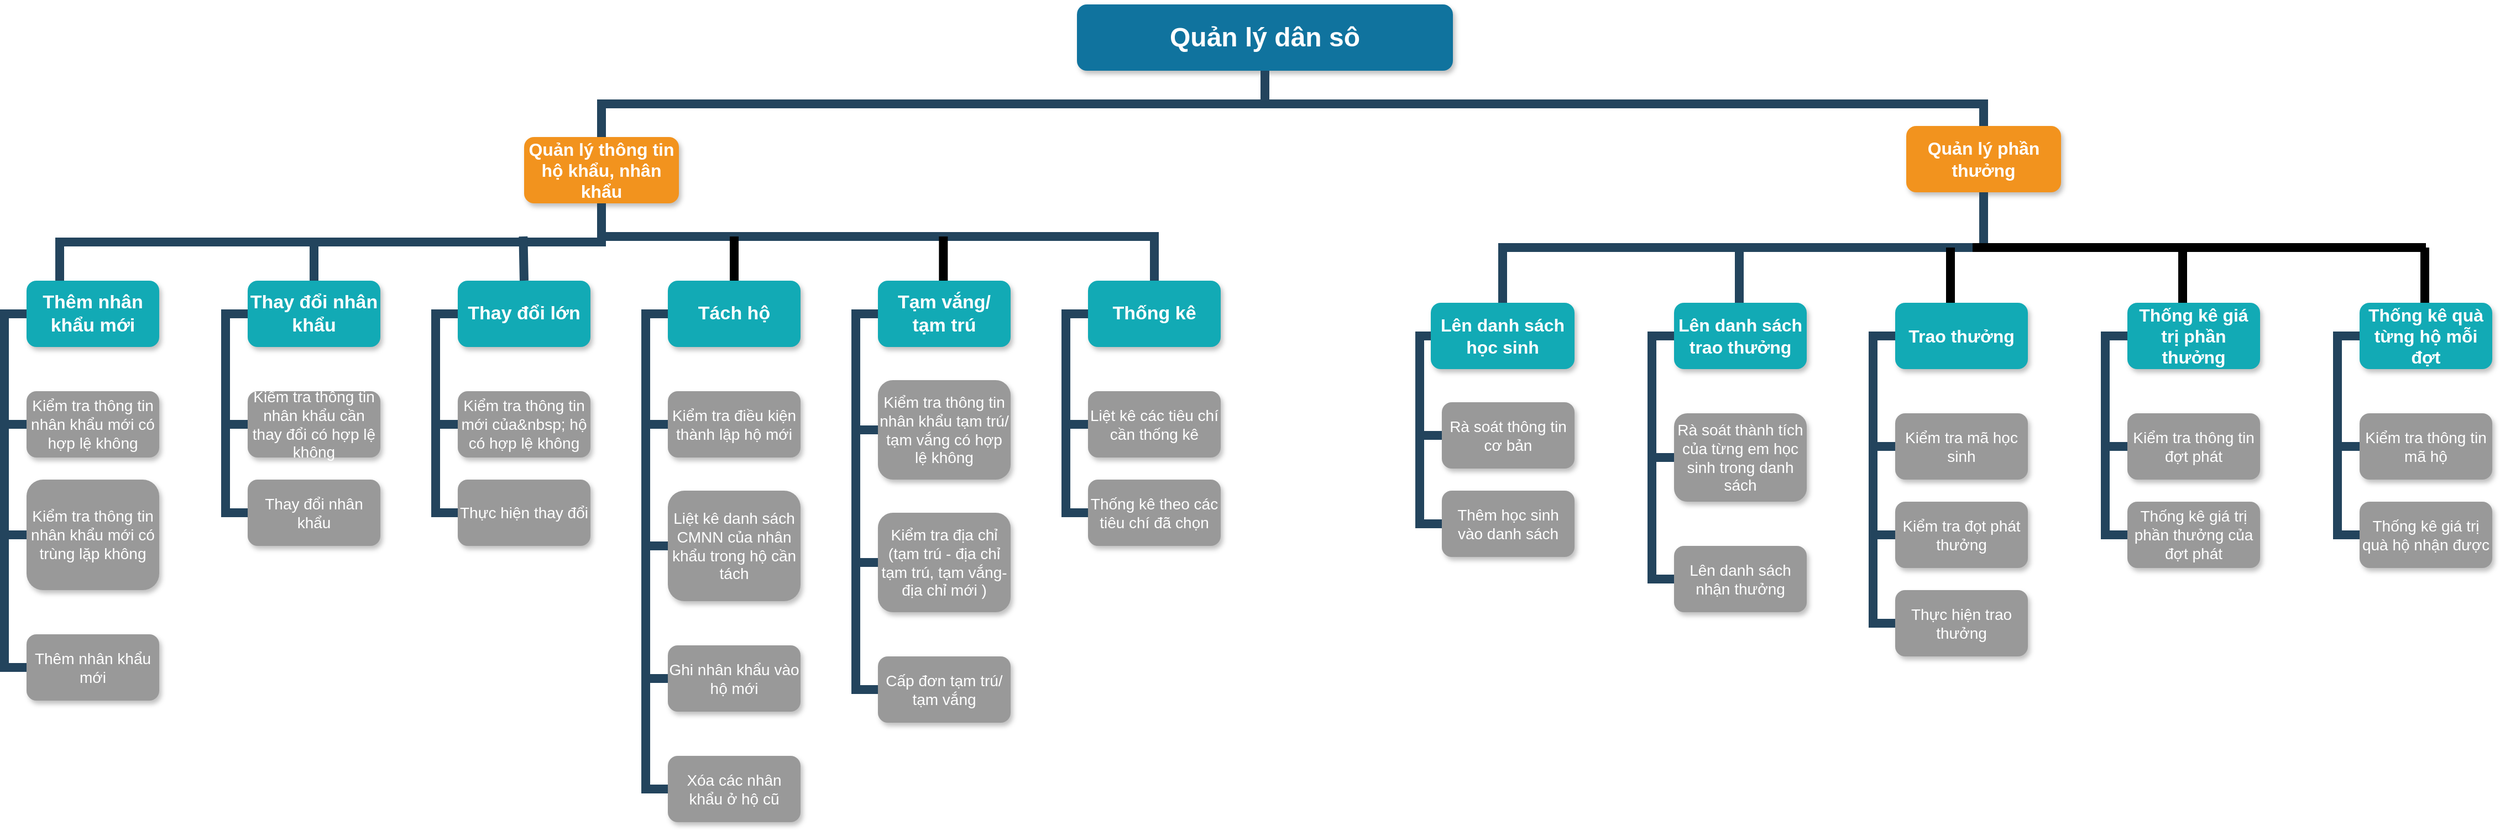<mxfile version="20.5.1" type="github">
  <diagram name="Page-1" id="64c3da0e-402f-94eb-ee01-a36477274f13">
    <mxGraphModel dx="3107" dy="1287" grid="1" gridSize="10" guides="1" tooltips="1" connect="1" arrows="1" fold="1" page="0" pageScale="1" pageWidth="1169" pageHeight="826" background="none" math="0" shadow="0">
      <root>
        <mxCell id="0" />
        <mxCell id="1" parent="0" />
        <mxCell id="2" value="Quản lý dân sô" style="whiteSpace=wrap;rounded=1;shadow=1;fillColor=#10739E;strokeColor=none;fontColor=#FFFFFF;fontStyle=1;fontSize=24" parent="1" vertex="1">
          <mxGeometry x="210" y="50" width="340" height="60" as="geometry" />
        </mxCell>
        <mxCell id="3" value="Quản lý thông tin hộ khẩu, nhân khẩu" style="whiteSpace=wrap;rounded=1;fillColor=#F2931E;strokeColor=none;shadow=1;fontColor=#FFFFFF;fontStyle=1;fontSize=16;" parent="1" vertex="1">
          <mxGeometry x="-290" y="170.0" width="140" height="60" as="geometry" />
        </mxCell>
        <mxCell id="4" value="Quản lý phần thưởng" style="whiteSpace=wrap;rounded=1;fillColor=#F2931E;strokeColor=none;shadow=1;fontColor=#FFFFFF;fontStyle=1;fontSize=16;" parent="1" vertex="1">
          <mxGeometry x="960" y="160.0" width="140" height="60" as="geometry" />
        </mxCell>
        <mxCell id="10" value="Thay đổi nhân khẩu" style="whiteSpace=wrap;rounded=1;fillColor=#12AAB5;strokeColor=none;shadow=1;fontColor=#FFFFFF;fontSize=17;fontStyle=1" parent="1" vertex="1">
          <mxGeometry x="-540" y="300.0" width="120" height="60" as="geometry" />
        </mxCell>
        <mxCell id="23" value="Kiểm tra thông tin nhân khẩu cần thay đổi có hợp lệ không" style="whiteSpace=wrap;rounded=1;fillColor=#999999;strokeColor=none;shadow=1;fontColor=#FFFFFF;fontStyle=0;fontSize=14;" parent="1" vertex="1">
          <mxGeometry x="-540" y="400.0" width="120" height="60" as="geometry" />
        </mxCell>
        <mxCell id="24" value="Thay đổi nhân khẩu" style="whiteSpace=wrap;rounded=1;fillColor=#999999;strokeColor=none;shadow=1;fontColor=#FFFFFF;fontStyle=0;fontSize=14;" parent="1" vertex="1">
          <mxGeometry x="-540.0" y="480.0" width="120" height="60" as="geometry" />
        </mxCell>
        <mxCell id="43" value="Lên danh sách học sinh" style="whiteSpace=wrap;rounded=1;fillColor=#12AAB5;strokeColor=none;shadow=1;fontColor=#FFFFFF;fontSize=16;fontStyle=1" parent="1" vertex="1">
          <mxGeometry x="530" y="320" width="130" height="60" as="geometry" />
        </mxCell>
        <mxCell id="45" value="Rà soát thông tin cơ bản" style="whiteSpace=wrap;rounded=1;fillColor=#999999;strokeColor=none;shadow=1;fontColor=#FFFFFF;fontStyle=0;fontSize=14;" parent="1" vertex="1">
          <mxGeometry x="540.0" y="410.0" width="120" height="60" as="geometry" />
        </mxCell>
        <mxCell id="46" value="Thêm học sinh vào danh sách" style="whiteSpace=wrap;rounded=1;fillColor=#999999;strokeColor=none;shadow=1;fontColor=#FFFFFF;fontStyle=0;fontSize=14;" parent="1" vertex="1">
          <mxGeometry x="540.0" y="490.0" width="120" height="60" as="geometry" />
        </mxCell>
        <mxCell id="103" value="" style="edgeStyle=elbowEdgeStyle;elbow=vertical;rounded=0;fontColor=#000000;endArrow=none;endFill=0;strokeWidth=8;strokeColor=#23445D;" parent="1" source="3" target="10" edge="1">
          <mxGeometry width="100" height="100" relative="1" as="geometry">
            <mxPoint x="20" y="290" as="sourcePoint" />
            <mxPoint x="120" y="190" as="targetPoint" />
          </mxGeometry>
        </mxCell>
        <mxCell id="105" value="" style="edgeStyle=elbowEdgeStyle;elbow=horizontal;rounded=0;fontColor=#000000;endArrow=none;endFill=0;strokeWidth=8;strokeColor=#23445D;" parent="1" source="10" target="23" edge="1">
          <mxGeometry width="100" height="100" relative="1" as="geometry">
            <mxPoint x="-600" y="480" as="sourcePoint" />
            <mxPoint x="-500" y="380" as="targetPoint" />
            <Array as="points">
              <mxPoint x="-560" y="380" />
            </Array>
          </mxGeometry>
        </mxCell>
        <mxCell id="106" value="" style="edgeStyle=elbowEdgeStyle;elbow=horizontal;rounded=0;fontColor=#000000;endArrow=none;endFill=0;strokeWidth=8;strokeColor=#23445D;" parent="1" source="10" target="24" edge="1">
          <mxGeometry width="100" height="100" relative="1" as="geometry">
            <mxPoint x="-530" y="340" as="sourcePoint" />
            <mxPoint x="-530" y="440" as="targetPoint" />
            <Array as="points">
              <mxPoint x="-560" y="400" />
            </Array>
          </mxGeometry>
        </mxCell>
        <mxCell id="116" value="" style="edgeStyle=elbowEdgeStyle;elbow=vertical;rounded=0;fontColor=#000000;endArrow=none;endFill=0;strokeWidth=8;strokeColor=#23445D;" parent="1" source="4" target="43" edge="1">
          <mxGeometry width="100" height="100" relative="1" as="geometry">
            <mxPoint x="240" y="240.0" as="sourcePoint" />
            <mxPoint x="140" y="310" as="targetPoint" />
          </mxGeometry>
        </mxCell>
        <mxCell id="118" value="" style="edgeStyle=elbowEdgeStyle;elbow=horizontal;rounded=0;fontColor=#000000;endArrow=none;endFill=0;strokeWidth=8;strokeColor=#23445D;" parent="1" source="43" target="45" edge="1">
          <mxGeometry width="100" height="100" relative="1" as="geometry">
            <mxPoint x="520" y="340.0" as="sourcePoint" />
            <mxPoint x="530.0" y="440" as="targetPoint" />
            <Array as="points">
              <mxPoint x="520" y="390" />
            </Array>
          </mxGeometry>
        </mxCell>
        <mxCell id="119" value="" style="edgeStyle=elbowEdgeStyle;elbow=horizontal;rounded=0;fontColor=#000000;endArrow=none;endFill=0;strokeWidth=8;strokeColor=#23445D;" parent="1" source="43" target="46" edge="1">
          <mxGeometry width="100" height="100" relative="1" as="geometry">
            <mxPoint x="530" y="340" as="sourcePoint" />
            <mxPoint x="530.0" y="520" as="targetPoint" />
            <Array as="points">
              <mxPoint x="520" y="430" />
            </Array>
          </mxGeometry>
        </mxCell>
        <mxCell id="229" value="" style="edgeStyle=elbowEdgeStyle;elbow=vertical;rounded=0;fontColor=#000000;endArrow=none;endFill=0;strokeWidth=8;strokeColor=#23445D;" parent="1" source="2" target="3" edge="1">
          <mxGeometry width="100" height="100" relative="1" as="geometry">
            <mxPoint x="540" y="140" as="sourcePoint" />
            <mxPoint x="640" y="40" as="targetPoint" />
          </mxGeometry>
        </mxCell>
        <mxCell id="230" value="" style="edgeStyle=elbowEdgeStyle;elbow=vertical;rounded=0;fontColor=#000000;endArrow=none;endFill=0;strokeWidth=8;strokeColor=#23445D;" parent="1" source="2" target="4" edge="1">
          <mxGeometry width="100" height="100" relative="1" as="geometry">
            <mxPoint x="550" y="150" as="sourcePoint" />
            <mxPoint x="650" y="50" as="targetPoint" />
            <Array as="points">
              <mxPoint x="710" y="140" />
            </Array>
          </mxGeometry>
        </mxCell>
        <mxCell id="Pvc_LrXksF8-Iq35pGag-325" value="Thay đổi lớn" style="whiteSpace=wrap;rounded=1;fillColor=#12AAB5;strokeColor=none;shadow=1;fontColor=#FFFFFF;fontSize=17;fontStyle=1" parent="1" vertex="1">
          <mxGeometry x="-350" y="300" width="120" height="60" as="geometry" />
        </mxCell>
        <mxCell id="Pvc_LrXksF8-Iq35pGag-326" value="Kiểm tra thông tin mới của&amp;nbsp; hộ có hợp lệ không" style="whiteSpace=wrap;rounded=1;fillColor=#999999;strokeColor=none;shadow=1;fontColor=#FFFFFF;fontStyle=0;fontSize=14;" parent="1" vertex="1">
          <mxGeometry x="-350" y="400.0" width="120" height="60" as="geometry" />
        </mxCell>
        <mxCell id="Pvc_LrXksF8-Iq35pGag-327" value="Thực hiện thay đổi" style="whiteSpace=wrap;rounded=1;fillColor=#999999;strokeColor=none;shadow=1;fontColor=#FFFFFF;fontStyle=0;fontSize=14;" parent="1" vertex="1">
          <mxGeometry x="-350.0" y="480.0" width="120" height="60" as="geometry" />
        </mxCell>
        <mxCell id="Pvc_LrXksF8-Iq35pGag-331" value="" style="edgeStyle=elbowEdgeStyle;elbow=horizontal;rounded=0;fontColor=#000000;endArrow=none;endFill=0;strokeWidth=8;strokeColor=#23445D;" parent="1" source="Pvc_LrXksF8-Iq35pGag-325" target="Pvc_LrXksF8-Iq35pGag-326" edge="1">
          <mxGeometry width="100" height="100" relative="1" as="geometry">
            <mxPoint x="-410" y="480" as="sourcePoint" />
            <mxPoint x="-310" y="380" as="targetPoint" />
            <Array as="points">
              <mxPoint x="-370" y="380" />
            </Array>
          </mxGeometry>
        </mxCell>
        <mxCell id="Pvc_LrXksF8-Iq35pGag-332" value="" style="edgeStyle=elbowEdgeStyle;elbow=horizontal;rounded=0;fontColor=#000000;endArrow=none;endFill=0;strokeWidth=8;strokeColor=#23445D;" parent="1" source="Pvc_LrXksF8-Iq35pGag-325" target="Pvc_LrXksF8-Iq35pGag-327" edge="1">
          <mxGeometry width="100" height="100" relative="1" as="geometry">
            <mxPoint x="-340" y="340" as="sourcePoint" />
            <mxPoint x="-340" y="440" as="targetPoint" />
            <Array as="points">
              <mxPoint x="-370" y="400" />
            </Array>
          </mxGeometry>
        </mxCell>
        <mxCell id="Pvc_LrXksF8-Iq35pGag-336" value="Tách hộ" style="whiteSpace=wrap;rounded=1;fillColor=#12AAB5;strokeColor=none;shadow=1;fontColor=#FFFFFF;fontSize=17;fontStyle=1" parent="1" vertex="1">
          <mxGeometry x="-160" y="300.0" width="120" height="60" as="geometry" />
        </mxCell>
        <mxCell id="Pvc_LrXksF8-Iq35pGag-337" value="Kiểm tra điều kiện thành lập hộ mới" style="whiteSpace=wrap;rounded=1;fillColor=#999999;strokeColor=none;shadow=1;fontColor=#FFFFFF;fontStyle=0;fontSize=14;" parent="1" vertex="1">
          <mxGeometry x="-160" y="400.0" width="120" height="60" as="geometry" />
        </mxCell>
        <mxCell id="Pvc_LrXksF8-Iq35pGag-338" value="Liệt kê danh sách CMNN của nhân khẩu trong hộ cần tách" style="whiteSpace=wrap;rounded=1;fillColor=#999999;strokeColor=none;shadow=1;fontColor=#FFFFFF;fontStyle=0;fontSize=14;" parent="1" vertex="1">
          <mxGeometry x="-160" y="490" width="120" height="100" as="geometry" />
        </mxCell>
        <mxCell id="Pvc_LrXksF8-Iq35pGag-339" value="Ghi nhân khẩu vào hộ mới" style="whiteSpace=wrap;rounded=1;fillColor=#999999;strokeColor=none;shadow=1;fontColor=#FFFFFF;fontStyle=0;fontSize=14;" parent="1" vertex="1">
          <mxGeometry x="-160" y="630.0" width="120" height="60" as="geometry" />
        </mxCell>
        <mxCell id="Pvc_LrXksF8-Iq35pGag-340" value="Xóa các nhân khẩu ở hộ cũ" style="whiteSpace=wrap;rounded=1;fillColor=#999999;strokeColor=none;shadow=1;fontColor=#FFFFFF;fontStyle=0;fontSize=14;" parent="1" vertex="1">
          <mxGeometry x="-160" y="730" width="120" height="60" as="geometry" />
        </mxCell>
        <mxCell id="Pvc_LrXksF8-Iq35pGag-342" value="" style="edgeStyle=elbowEdgeStyle;elbow=horizontal;rounded=0;fontColor=#000000;endArrow=none;endFill=0;strokeWidth=8;strokeColor=#23445D;" parent="1" source="Pvc_LrXksF8-Iq35pGag-336" target="Pvc_LrXksF8-Iq35pGag-337" edge="1">
          <mxGeometry width="100" height="100" relative="1" as="geometry">
            <mxPoint x="-220" y="480" as="sourcePoint" />
            <mxPoint x="-120" y="380" as="targetPoint" />
            <Array as="points">
              <mxPoint x="-180" y="380" />
            </Array>
          </mxGeometry>
        </mxCell>
        <mxCell id="Pvc_LrXksF8-Iq35pGag-343" value="" style="edgeStyle=elbowEdgeStyle;elbow=horizontal;rounded=0;fontColor=#000000;endArrow=none;endFill=0;strokeWidth=8;strokeColor=#23445D;" parent="1" source="Pvc_LrXksF8-Iq35pGag-336" target="Pvc_LrXksF8-Iq35pGag-338" edge="1">
          <mxGeometry width="100" height="100" relative="1" as="geometry">
            <mxPoint x="-150" y="340" as="sourcePoint" />
            <mxPoint x="-150" y="440" as="targetPoint" />
            <Array as="points">
              <mxPoint x="-180" y="400" />
            </Array>
          </mxGeometry>
        </mxCell>
        <mxCell id="Pvc_LrXksF8-Iq35pGag-345" value="" style="edgeStyle=elbowEdgeStyle;elbow=horizontal;rounded=0;fontColor=#000000;endArrow=none;endFill=0;strokeWidth=8;strokeColor=#23445D;" parent="1" source="Pvc_LrXksF8-Iq35pGag-336" target="Pvc_LrXksF8-Iq35pGag-340" edge="1">
          <mxGeometry width="100" height="100" relative="1" as="geometry">
            <mxPoint x="-130" y="360" as="sourcePoint" />
            <mxPoint x="-130" y="460" as="targetPoint" />
            <Array as="points">
              <mxPoint x="-180" y="410" />
            </Array>
          </mxGeometry>
        </mxCell>
        <mxCell id="Pvc_LrXksF8-Iq35pGag-346" value="" style="edgeStyle=elbowEdgeStyle;elbow=horizontal;rounded=0;fontColor=#000000;endArrow=none;endFill=0;strokeWidth=8;strokeColor=#23445D;" parent="1" source="Pvc_LrXksF8-Iq35pGag-336" target="Pvc_LrXksF8-Iq35pGag-339" edge="1">
          <mxGeometry width="100" height="100" relative="1" as="geometry">
            <mxPoint x="-120" y="370" as="sourcePoint" />
            <mxPoint x="-120" y="470" as="targetPoint" />
            <Array as="points">
              <mxPoint x="-180" y="430" />
            </Array>
          </mxGeometry>
        </mxCell>
        <mxCell id="Pvc_LrXksF8-Iq35pGag-347" value="Tạm vắng/ tạm trú" style="whiteSpace=wrap;rounded=1;fillColor=#12AAB5;strokeColor=none;shadow=1;fontColor=#FFFFFF;fontSize=17;fontStyle=1" parent="1" vertex="1">
          <mxGeometry x="30" y="300.0" width="120" height="60" as="geometry" />
        </mxCell>
        <mxCell id="Pvc_LrXksF8-Iq35pGag-348" value="Kiểm tra thông tin nhân khẩu tạm trú/ tạm vắng có hợp lệ không" style="whiteSpace=wrap;rounded=1;fillColor=#999999;strokeColor=none;shadow=1;fontColor=#FFFFFF;fontStyle=0;fontSize=14;" parent="1" vertex="1">
          <mxGeometry x="30" y="390" width="120" height="90" as="geometry" />
        </mxCell>
        <mxCell id="Pvc_LrXksF8-Iq35pGag-349" value="Kiểm tra địa chỉ (tạm trú - địa chỉ tạm trú, tạm vắng- địa chỉ mới )" style="whiteSpace=wrap;rounded=1;fillColor=#999999;strokeColor=none;shadow=1;fontColor=#FFFFFF;fontStyle=0;fontSize=14;" parent="1" vertex="1">
          <mxGeometry x="30" y="510" width="120" height="90" as="geometry" />
        </mxCell>
        <mxCell id="Pvc_LrXksF8-Iq35pGag-350" value="Cấp đơn tạm trú/ tạm vắng" style="whiteSpace=wrap;rounded=1;fillColor=#999999;strokeColor=none;shadow=1;fontColor=#FFFFFF;fontStyle=0;fontSize=14;" parent="1" vertex="1">
          <mxGeometry x="30" y="640.0" width="120" height="60" as="geometry" />
        </mxCell>
        <mxCell id="Pvc_LrXksF8-Iq35pGag-353" value="" style="edgeStyle=elbowEdgeStyle;elbow=horizontal;rounded=0;fontColor=#000000;endArrow=none;endFill=0;strokeWidth=8;strokeColor=#23445D;" parent="1" source="Pvc_LrXksF8-Iq35pGag-347" target="Pvc_LrXksF8-Iq35pGag-348" edge="1">
          <mxGeometry width="100" height="100" relative="1" as="geometry">
            <mxPoint x="-30" y="480" as="sourcePoint" />
            <mxPoint x="70" y="380" as="targetPoint" />
            <Array as="points">
              <mxPoint x="10" y="380" />
            </Array>
          </mxGeometry>
        </mxCell>
        <mxCell id="Pvc_LrXksF8-Iq35pGag-354" value="" style="edgeStyle=elbowEdgeStyle;elbow=horizontal;rounded=0;fontColor=#000000;endArrow=none;endFill=0;strokeWidth=8;strokeColor=#23445D;" parent="1" source="Pvc_LrXksF8-Iq35pGag-347" target="Pvc_LrXksF8-Iq35pGag-349" edge="1">
          <mxGeometry width="100" height="100" relative="1" as="geometry">
            <mxPoint x="40" y="340" as="sourcePoint" />
            <mxPoint x="40" y="440" as="targetPoint" />
            <Array as="points">
              <mxPoint x="10" y="400" />
            </Array>
          </mxGeometry>
        </mxCell>
        <mxCell id="Pvc_LrXksF8-Iq35pGag-357" value="" style="edgeStyle=elbowEdgeStyle;elbow=horizontal;rounded=0;fontColor=#000000;endArrow=none;endFill=0;strokeWidth=8;strokeColor=#23445D;" parent="1" source="Pvc_LrXksF8-Iq35pGag-347" target="Pvc_LrXksF8-Iq35pGag-350" edge="1">
          <mxGeometry width="100" height="100" relative="1" as="geometry">
            <mxPoint x="70" y="370" as="sourcePoint" />
            <mxPoint x="70" y="470" as="targetPoint" />
            <Array as="points">
              <mxPoint x="10" y="430" />
            </Array>
          </mxGeometry>
        </mxCell>
        <mxCell id="Pvc_LrXksF8-Iq35pGag-358" value="Thống kê" style="whiteSpace=wrap;rounded=1;fillColor=#12AAB5;strokeColor=none;shadow=1;fontColor=#FFFFFF;fontSize=17;fontStyle=1" parent="1" vertex="1">
          <mxGeometry x="220" y="300.0" width="120" height="60" as="geometry" />
        </mxCell>
        <mxCell id="Pvc_LrXksF8-Iq35pGag-359" value="Liệt kê các tiêu chí cần thống kê" style="whiteSpace=wrap;rounded=1;fillColor=#999999;strokeColor=none;shadow=1;fontColor=#FFFFFF;fontStyle=0;fontSize=14;" parent="1" vertex="1">
          <mxGeometry x="220" y="400.0" width="120" height="60" as="geometry" />
        </mxCell>
        <mxCell id="Pvc_LrXksF8-Iq35pGag-360" value="Thống kê theo các tiêu chí đã chọn" style="whiteSpace=wrap;rounded=1;fillColor=#999999;strokeColor=none;shadow=1;fontColor=#FFFFFF;fontStyle=0;fontSize=14;" parent="1" vertex="1">
          <mxGeometry x="220.0" y="480.0" width="120" height="60" as="geometry" />
        </mxCell>
        <mxCell id="Pvc_LrXksF8-Iq35pGag-364" value="" style="edgeStyle=elbowEdgeStyle;elbow=horizontal;rounded=0;fontColor=#000000;endArrow=none;endFill=0;strokeWidth=8;strokeColor=#23445D;" parent="1" source="Pvc_LrXksF8-Iq35pGag-358" target="Pvc_LrXksF8-Iq35pGag-359" edge="1">
          <mxGeometry width="100" height="100" relative="1" as="geometry">
            <mxPoint x="160" y="480" as="sourcePoint" />
            <mxPoint x="260" y="380" as="targetPoint" />
            <Array as="points">
              <mxPoint x="200" y="380" />
            </Array>
          </mxGeometry>
        </mxCell>
        <mxCell id="Pvc_LrXksF8-Iq35pGag-365" value="" style="edgeStyle=elbowEdgeStyle;elbow=horizontal;rounded=0;fontColor=#000000;endArrow=none;endFill=0;strokeWidth=8;strokeColor=#23445D;" parent="1" source="Pvc_LrXksF8-Iq35pGag-358" target="Pvc_LrXksF8-Iq35pGag-360" edge="1">
          <mxGeometry width="100" height="100" relative="1" as="geometry">
            <mxPoint x="230" y="340" as="sourcePoint" />
            <mxPoint x="230" y="440" as="targetPoint" />
            <Array as="points">
              <mxPoint x="200" y="400" />
            </Array>
          </mxGeometry>
        </mxCell>
        <mxCell id="Pvc_LrXksF8-Iq35pGag-369" value="Lên danh sách trao thưởng" style="whiteSpace=wrap;rounded=1;fillColor=#12AAB5;strokeColor=none;shadow=1;fontColor=#FFFFFF;fontSize=16;fontStyle=1" parent="1" vertex="1">
          <mxGeometry x="750" y="320.0" width="120" height="60" as="geometry" />
        </mxCell>
        <mxCell id="Pvc_LrXksF8-Iq35pGag-370" value="Rà soát thành tích của từng em học sinh trong danh sách" style="whiteSpace=wrap;rounded=1;fillColor=#999999;strokeColor=none;shadow=1;fontColor=#FFFFFF;fontStyle=0;fontSize=14;" parent="1" vertex="1">
          <mxGeometry x="750" y="420" width="120" height="80" as="geometry" />
        </mxCell>
        <mxCell id="Pvc_LrXksF8-Iq35pGag-371" value="Lên danh sách nhận thưởng" style="whiteSpace=wrap;rounded=1;fillColor=#999999;strokeColor=none;shadow=1;fontColor=#FFFFFF;fontStyle=0;fontSize=14;" parent="1" vertex="1">
          <mxGeometry x="750.0" y="540.0" width="120" height="60" as="geometry" />
        </mxCell>
        <mxCell id="Pvc_LrXksF8-Iq35pGag-375" value="" style="edgeStyle=elbowEdgeStyle;elbow=horizontal;rounded=0;fontColor=#000000;endArrow=none;endFill=0;strokeWidth=8;strokeColor=#23445D;" parent="1" source="Pvc_LrXksF8-Iq35pGag-369" target="Pvc_LrXksF8-Iq35pGag-370" edge="1">
          <mxGeometry width="100" height="100" relative="1" as="geometry">
            <mxPoint x="690" y="500" as="sourcePoint" />
            <mxPoint x="790" y="400" as="targetPoint" />
            <Array as="points">
              <mxPoint x="730" y="400" />
            </Array>
          </mxGeometry>
        </mxCell>
        <mxCell id="Pvc_LrXksF8-Iq35pGag-376" value="" style="edgeStyle=elbowEdgeStyle;elbow=horizontal;rounded=0;fontColor=#000000;endArrow=none;endFill=0;strokeWidth=8;strokeColor=#23445D;" parent="1" source="Pvc_LrXksF8-Iq35pGag-369" target="Pvc_LrXksF8-Iq35pGag-371" edge="1">
          <mxGeometry width="100" height="100" relative="1" as="geometry">
            <mxPoint x="760" y="360" as="sourcePoint" />
            <mxPoint x="760" y="460" as="targetPoint" />
            <Array as="points">
              <mxPoint x="730" y="420" />
            </Array>
          </mxGeometry>
        </mxCell>
        <mxCell id="Pvc_LrXksF8-Iq35pGag-380" value="Trao thưởng" style="whiteSpace=wrap;rounded=1;fillColor=#12AAB5;strokeColor=none;shadow=1;fontColor=#FFFFFF;fontSize=16;fontStyle=1" parent="1" vertex="1">
          <mxGeometry x="950" y="320.0" width="120" height="60" as="geometry" />
        </mxCell>
        <mxCell id="Pvc_LrXksF8-Iq35pGag-381" value="Kiểm tra mã học sinh" style="whiteSpace=wrap;rounded=1;fillColor=#999999;strokeColor=none;shadow=1;fontColor=#FFFFFF;fontStyle=0;fontSize=14;" parent="1" vertex="1">
          <mxGeometry x="950" y="420.0" width="120" height="60" as="geometry" />
        </mxCell>
        <mxCell id="Pvc_LrXksF8-Iq35pGag-382" value="Kiểm tra đọt phát thưởng" style="whiteSpace=wrap;rounded=1;fillColor=#999999;strokeColor=none;shadow=1;fontColor=#FFFFFF;fontStyle=0;fontSize=14;" parent="1" vertex="1">
          <mxGeometry x="950.0" y="500.0" width="120" height="60" as="geometry" />
        </mxCell>
        <mxCell id="Pvc_LrXksF8-Iq35pGag-383" value="Thực hiện trao thưởng" style="whiteSpace=wrap;rounded=1;fillColor=#999999;strokeColor=none;shadow=1;fontColor=#FFFFFF;fontStyle=0;fontSize=14;" parent="1" vertex="1">
          <mxGeometry x="950" y="580.0" width="120" height="60" as="geometry" />
        </mxCell>
        <mxCell id="Pvc_LrXksF8-Iq35pGag-386" value="" style="edgeStyle=elbowEdgeStyle;elbow=horizontal;rounded=0;fontColor=#000000;endArrow=none;endFill=0;strokeWidth=8;strokeColor=#23445D;" parent="1" source="Pvc_LrXksF8-Iq35pGag-380" target="Pvc_LrXksF8-Iq35pGag-381" edge="1">
          <mxGeometry width="100" height="100" relative="1" as="geometry">
            <mxPoint x="890" y="500" as="sourcePoint" />
            <mxPoint x="990" y="400" as="targetPoint" />
            <Array as="points">
              <mxPoint x="930" y="400" />
            </Array>
          </mxGeometry>
        </mxCell>
        <mxCell id="Pvc_LrXksF8-Iq35pGag-387" value="" style="edgeStyle=elbowEdgeStyle;elbow=horizontal;rounded=0;fontColor=#000000;endArrow=none;endFill=0;strokeWidth=8;strokeColor=#23445D;" parent="1" source="Pvc_LrXksF8-Iq35pGag-380" target="Pvc_LrXksF8-Iq35pGag-382" edge="1">
          <mxGeometry width="100" height="100" relative="1" as="geometry">
            <mxPoint x="960" y="360" as="sourcePoint" />
            <mxPoint x="960" y="460" as="targetPoint" />
            <Array as="points">
              <mxPoint x="930" y="420" />
            </Array>
          </mxGeometry>
        </mxCell>
        <mxCell id="Pvc_LrXksF8-Iq35pGag-390" value="" style="edgeStyle=elbowEdgeStyle;elbow=horizontal;rounded=0;fontColor=#000000;endArrow=none;endFill=0;strokeWidth=8;strokeColor=#23445D;" parent="1" source="Pvc_LrXksF8-Iq35pGag-380" target="Pvc_LrXksF8-Iq35pGag-383" edge="1">
          <mxGeometry width="100" height="100" relative="1" as="geometry">
            <mxPoint x="990" y="390" as="sourcePoint" />
            <mxPoint x="990" y="490" as="targetPoint" />
            <Array as="points">
              <mxPoint x="930" y="450" />
            </Array>
          </mxGeometry>
        </mxCell>
        <mxCell id="Pvc_LrXksF8-Iq35pGag-391" value="Thống kê giá trị phần thưởng" style="whiteSpace=wrap;rounded=1;fillColor=#12AAB5;strokeColor=none;shadow=1;fontColor=#FFFFFF;fontSize=16;fontStyle=1" parent="1" vertex="1">
          <mxGeometry x="1160" y="320.0" width="120" height="60" as="geometry" />
        </mxCell>
        <mxCell id="Pvc_LrXksF8-Iq35pGag-392" value="Kiểm tra thông tin đợt phát" style="whiteSpace=wrap;rounded=1;fillColor=#999999;strokeColor=none;shadow=1;fontColor=#FFFFFF;fontStyle=0;fontSize=14;" parent="1" vertex="1">
          <mxGeometry x="1160" y="420.0" width="120" height="60" as="geometry" />
        </mxCell>
        <mxCell id="Pvc_LrXksF8-Iq35pGag-393" value="Thống kê giá trị phần thưởng của đợt phát" style="whiteSpace=wrap;rounded=1;fillColor=#999999;strokeColor=none;shadow=1;fontColor=#FFFFFF;fontStyle=0;fontSize=14;" parent="1" vertex="1">
          <mxGeometry x="1160" y="500.0" width="120" height="60" as="geometry" />
        </mxCell>
        <mxCell id="Pvc_LrXksF8-Iq35pGag-397" value="" style="edgeStyle=elbowEdgeStyle;elbow=horizontal;rounded=0;fontColor=#000000;endArrow=none;endFill=0;strokeWidth=8;strokeColor=#23445D;" parent="1" source="Pvc_LrXksF8-Iq35pGag-391" target="Pvc_LrXksF8-Iq35pGag-392" edge="1">
          <mxGeometry width="100" height="100" relative="1" as="geometry">
            <mxPoint x="1100" y="500" as="sourcePoint" />
            <mxPoint x="1200" y="400" as="targetPoint" />
            <Array as="points">
              <mxPoint x="1140" y="400" />
            </Array>
          </mxGeometry>
        </mxCell>
        <mxCell id="Pvc_LrXksF8-Iq35pGag-398" value="" style="edgeStyle=elbowEdgeStyle;elbow=horizontal;rounded=0;fontColor=#000000;endArrow=none;endFill=0;strokeWidth=8;strokeColor=#23445D;" parent="1" source="Pvc_LrXksF8-Iq35pGag-391" target="Pvc_LrXksF8-Iq35pGag-393" edge="1">
          <mxGeometry width="100" height="100" relative="1" as="geometry">
            <mxPoint x="1170" y="360" as="sourcePoint" />
            <mxPoint x="1170" y="460" as="targetPoint" />
            <Array as="points">
              <mxPoint x="1140" y="420" />
            </Array>
          </mxGeometry>
        </mxCell>
        <mxCell id="Pvc_LrXksF8-Iq35pGag-402" value="Thống kê quà từng hộ mỗi đợt" style="whiteSpace=wrap;rounded=1;fillColor=#12AAB5;strokeColor=none;shadow=1;fontColor=#FFFFFF;fontSize=16;fontStyle=1" parent="1" vertex="1">
          <mxGeometry x="1370" y="320.0" width="120" height="60" as="geometry" />
        </mxCell>
        <mxCell id="Pvc_LrXksF8-Iq35pGag-403" value="Kiểm tra thông tin mã hộ" style="whiteSpace=wrap;rounded=1;fillColor=#999999;strokeColor=none;shadow=1;fontColor=#FFFFFF;fontStyle=0;fontSize=14;" parent="1" vertex="1">
          <mxGeometry x="1370" y="420.0" width="120" height="60" as="geometry" />
        </mxCell>
        <mxCell id="Pvc_LrXksF8-Iq35pGag-404" value="Thống kê giá trị quà hộ nhận được" style="whiteSpace=wrap;rounded=1;fillColor=#999999;strokeColor=none;shadow=1;fontColor=#FFFFFF;fontStyle=0;fontSize=14;" parent="1" vertex="1">
          <mxGeometry x="1370" y="500.0" width="120" height="60" as="geometry" />
        </mxCell>
        <mxCell id="Pvc_LrXksF8-Iq35pGag-408" value="" style="edgeStyle=elbowEdgeStyle;elbow=horizontal;rounded=0;fontColor=#000000;endArrow=none;endFill=0;strokeWidth=8;strokeColor=#23445D;" parent="1" source="Pvc_LrXksF8-Iq35pGag-402" target="Pvc_LrXksF8-Iq35pGag-403" edge="1">
          <mxGeometry width="100" height="100" relative="1" as="geometry">
            <mxPoint x="1310" y="500" as="sourcePoint" />
            <mxPoint x="1410" y="400" as="targetPoint" />
            <Array as="points">
              <mxPoint x="1350" y="400" />
            </Array>
          </mxGeometry>
        </mxCell>
        <mxCell id="Pvc_LrXksF8-Iq35pGag-409" value="" style="edgeStyle=elbowEdgeStyle;elbow=horizontal;rounded=0;fontColor=#000000;endArrow=none;endFill=0;strokeWidth=8;strokeColor=#23445D;" parent="1" source="Pvc_LrXksF8-Iq35pGag-402" target="Pvc_LrXksF8-Iq35pGag-404" edge="1">
          <mxGeometry width="100" height="100" relative="1" as="geometry">
            <mxPoint x="1380" y="360" as="sourcePoint" />
            <mxPoint x="1380" y="460" as="targetPoint" />
            <Array as="points">
              <mxPoint x="1350" y="420" />
            </Array>
          </mxGeometry>
        </mxCell>
        <mxCell id="Pvc_LrXksF8-Iq35pGag-415" value="" style="edgeStyle=elbowEdgeStyle;elbow=vertical;rounded=0;fontColor=#000000;endArrow=none;endFill=0;strokeWidth=8;strokeColor=#23445D;" parent="1" edge="1">
          <mxGeometry width="100" height="100" relative="1" as="geometry">
            <mxPoint x="809" y="270" as="sourcePoint" />
            <mxPoint x="809" y="320" as="targetPoint" />
            <Array as="points">
              <mxPoint x="809" y="270" />
            </Array>
          </mxGeometry>
        </mxCell>
        <mxCell id="Pvc_LrXksF8-Iq35pGag-419" value="" style="endArrow=none;html=1;rounded=0;strokeWidth=8;" parent="1" edge="1">
          <mxGeometry width="50" height="50" relative="1" as="geometry">
            <mxPoint x="1000" y="270" as="sourcePoint" />
            <mxPoint x="1000" y="320" as="targetPoint" />
          </mxGeometry>
        </mxCell>
        <mxCell id="Pvc_LrXksF8-Iq35pGag-420" value="" style="endArrow=none;html=1;rounded=0;strokeWidth=8;" parent="1" edge="1">
          <mxGeometry width="50" height="50" relative="1" as="geometry">
            <mxPoint x="1210" y="270" as="sourcePoint" />
            <mxPoint x="1210" y="320" as="targetPoint" />
          </mxGeometry>
        </mxCell>
        <mxCell id="Pvc_LrXksF8-Iq35pGag-421" value="" style="endArrow=none;html=1;rounded=0;strokeWidth=8;" parent="1" edge="1">
          <mxGeometry width="50" height="50" relative="1" as="geometry">
            <mxPoint x="1429" y="270" as="sourcePoint" />
            <mxPoint x="1429" y="320" as="targetPoint" />
          </mxGeometry>
        </mxCell>
        <mxCell id="Pvc_LrXksF8-Iq35pGag-424" value="" style="endArrow=none;html=1;rounded=0;strokeWidth=8;" parent="1" edge="1">
          <mxGeometry width="50" height="50" relative="1" as="geometry">
            <mxPoint x="1020" y="270" as="sourcePoint" />
            <mxPoint x="1430" y="270" as="targetPoint" />
          </mxGeometry>
        </mxCell>
        <mxCell id="Pvc_LrXksF8-Iq35pGag-426" value="Thêm nhân khẩu mới" style="whiteSpace=wrap;rounded=1;fillColor=#12AAB5;strokeColor=none;shadow=1;fontColor=#FFFFFF;fontSize=17;fontStyle=1" parent="1" vertex="1">
          <mxGeometry x="-740" y="300.0" width="120" height="60" as="geometry" />
        </mxCell>
        <mxCell id="Pvc_LrXksF8-Iq35pGag-427" value="Kiểm tra thông tin nhân khẩu mới có hợp lệ không" style="whiteSpace=wrap;rounded=1;fillColor=#999999;strokeColor=none;shadow=1;fontColor=#FFFFFF;fontStyle=0;fontSize=14;" parent="1" vertex="1">
          <mxGeometry x="-740" y="400.0" width="120" height="60" as="geometry" />
        </mxCell>
        <mxCell id="Pvc_LrXksF8-Iq35pGag-428" value="Kiểm tra thông tin nhân khẩu mới có trùng lặp không" style="whiteSpace=wrap;rounded=1;fillColor=#999999;strokeColor=none;shadow=1;fontColor=#FFFFFF;fontStyle=0;fontSize=14;" parent="1" vertex="1">
          <mxGeometry x="-740" y="480" width="120" height="100" as="geometry" />
        </mxCell>
        <mxCell id="Pvc_LrXksF8-Iq35pGag-429" value="Thêm nhân khẩu mới" style="whiteSpace=wrap;rounded=1;fillColor=#999999;strokeColor=none;shadow=1;fontColor=#FFFFFF;fontStyle=0;fontSize=14;" parent="1" vertex="1">
          <mxGeometry x="-740" y="620.0" width="120" height="60" as="geometry" />
        </mxCell>
        <mxCell id="Pvc_LrXksF8-Iq35pGag-432" value="" style="edgeStyle=elbowEdgeStyle;elbow=horizontal;rounded=0;fontColor=#000000;endArrow=none;endFill=0;strokeWidth=8;strokeColor=#23445D;" parent="1" source="Pvc_LrXksF8-Iq35pGag-426" target="Pvc_LrXksF8-Iq35pGag-427" edge="1">
          <mxGeometry width="100" height="100" relative="1" as="geometry">
            <mxPoint x="-800" y="480" as="sourcePoint" />
            <mxPoint x="-700" y="380" as="targetPoint" />
            <Array as="points">
              <mxPoint x="-760" y="380" />
            </Array>
          </mxGeometry>
        </mxCell>
        <mxCell id="Pvc_LrXksF8-Iq35pGag-433" value="" style="edgeStyle=elbowEdgeStyle;elbow=horizontal;rounded=0;fontColor=#000000;endArrow=none;endFill=0;strokeWidth=8;strokeColor=#23445D;" parent="1" source="Pvc_LrXksF8-Iq35pGag-426" target="Pvc_LrXksF8-Iq35pGag-428" edge="1">
          <mxGeometry width="100" height="100" relative="1" as="geometry">
            <mxPoint x="-730" y="340" as="sourcePoint" />
            <mxPoint x="-730" y="440" as="targetPoint" />
            <Array as="points">
              <mxPoint x="-760" y="400" />
            </Array>
          </mxGeometry>
        </mxCell>
        <mxCell id="Pvc_LrXksF8-Iq35pGag-436" value="" style="edgeStyle=elbowEdgeStyle;elbow=horizontal;rounded=0;fontColor=#000000;endArrow=none;endFill=0;strokeWidth=8;strokeColor=#23445D;" parent="1" source="Pvc_LrXksF8-Iq35pGag-426" target="Pvc_LrXksF8-Iq35pGag-429" edge="1">
          <mxGeometry width="100" height="100" relative="1" as="geometry">
            <mxPoint x="-700" y="370" as="sourcePoint" />
            <mxPoint x="-700" y="470" as="targetPoint" />
            <Array as="points">
              <mxPoint x="-760" y="430" />
            </Array>
          </mxGeometry>
        </mxCell>
        <mxCell id="Pvc_LrXksF8-Iq35pGag-438" value="" style="edgeStyle=elbowEdgeStyle;elbow=vertical;rounded=0;fontColor=#000000;endArrow=none;endFill=0;strokeWidth=8;strokeColor=#23445D;entryX=0.5;entryY=0;entryDx=0;entryDy=0;" parent="1" target="Pvc_LrXksF8-Iq35pGag-358" edge="1">
          <mxGeometry width="100" height="100" relative="1" as="geometry">
            <mxPoint x="-220" y="250" as="sourcePoint" />
            <mxPoint x="-470" y="310.0" as="targetPoint" />
            <Array as="points">
              <mxPoint x="-10" y="260" />
              <mxPoint x="30" y="270" />
              <mxPoint x="90" y="260" />
            </Array>
          </mxGeometry>
        </mxCell>
        <mxCell id="Pvc_LrXksF8-Iq35pGag-439" value="" style="edgeStyle=elbowEdgeStyle;elbow=vertical;rounded=0;fontColor=#000000;endArrow=none;endFill=0;strokeWidth=8;strokeColor=#23445D;" parent="1" edge="1">
          <mxGeometry width="100" height="100" relative="1" as="geometry">
            <mxPoint x="-480" y="265" as="sourcePoint" />
            <mxPoint x="-710" y="300.0" as="targetPoint" />
            <Array as="points">
              <mxPoint x="-590" y="265" />
            </Array>
          </mxGeometry>
        </mxCell>
        <mxCell id="Pvc_LrXksF8-Iq35pGag-440" value="" style="edgeStyle=elbowEdgeStyle;elbow=vertical;rounded=0;fontColor=#000000;endArrow=none;endFill=0;strokeWidth=8;strokeColor=#23445D;entryX=0.5;entryY=0;entryDx=0;entryDy=0;" parent="1" target="Pvc_LrXksF8-Iq35pGag-325" edge="1">
          <mxGeometry width="100" height="100" relative="1" as="geometry">
            <mxPoint x="-290.83" y="260" as="sourcePoint" />
            <mxPoint x="-291" y="290" as="targetPoint" />
            <Array as="points">
              <mxPoint x="-290.83" y="260" />
            </Array>
          </mxGeometry>
        </mxCell>
        <mxCell id="Pvc_LrXksF8-Iq35pGag-441" value="" style="endArrow=none;html=1;rounded=0;strokeWidth=8;" parent="1" edge="1">
          <mxGeometry width="50" height="50" relative="1" as="geometry">
            <mxPoint x="-100" y="300" as="sourcePoint" />
            <mxPoint x="-100" y="260" as="targetPoint" />
          </mxGeometry>
        </mxCell>
        <mxCell id="Pvc_LrXksF8-Iq35pGag-444" value="" style="endArrow=none;html=1;rounded=0;strokeWidth=8;" parent="1" edge="1">
          <mxGeometry width="50" height="50" relative="1" as="geometry">
            <mxPoint x="89.17" y="300" as="sourcePoint" />
            <mxPoint x="89.17" y="260" as="targetPoint" />
          </mxGeometry>
        </mxCell>
      </root>
    </mxGraphModel>
  </diagram>
</mxfile>
